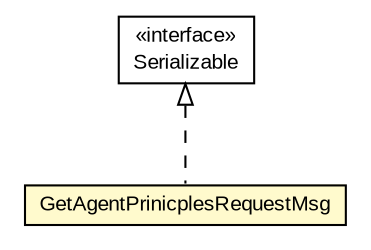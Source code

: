 #!/usr/local/bin/dot
#
# Class diagram 
# Generated by UMLGraph version R5_6-24-gf6e263 (http://www.umlgraph.org/)
#

digraph G {
	edge [fontname="arial",fontsize=10,labelfontname="arial",labelfontsize=10];
	node [fontname="arial",fontsize=10,shape=plaintext];
	nodesep=0.25;
	ranksep=0.5;
	// org.miloss.fgsms.services.interfaces.policyconfiguration.GetAgentPrinicplesRequestMsg
	c408950 [label=<<table title="org.miloss.fgsms.services.interfaces.policyconfiguration.GetAgentPrinicplesRequestMsg" border="0" cellborder="1" cellspacing="0" cellpadding="2" port="p" bgcolor="lemonChiffon" href="./GetAgentPrinicplesRequestMsg.html">
		<tr><td><table border="0" cellspacing="0" cellpadding="1">
<tr><td align="center" balign="center"> GetAgentPrinicplesRequestMsg </td></tr>
		</table></td></tr>
		</table>>, URL="./GetAgentPrinicplesRequestMsg.html", fontname="arial", fontcolor="black", fontsize=10.0];
	//org.miloss.fgsms.services.interfaces.policyconfiguration.GetAgentPrinicplesRequestMsg implements java.io.Serializable
	c409542:p -> c408950:p [dir=back,arrowtail=empty,style=dashed];
	// java.io.Serializable
	c409542 [label=<<table title="java.io.Serializable" border="0" cellborder="1" cellspacing="0" cellpadding="2" port="p" href="http://java.sun.com/j2se/1.4.2/docs/api/java/io/Serializable.html">
		<tr><td><table border="0" cellspacing="0" cellpadding="1">
<tr><td align="center" balign="center"> &#171;interface&#187; </td></tr>
<tr><td align="center" balign="center"> Serializable </td></tr>
		</table></td></tr>
		</table>>, URL="http://java.sun.com/j2se/1.4.2/docs/api/java/io/Serializable.html", fontname="arial", fontcolor="black", fontsize=10.0];
}

